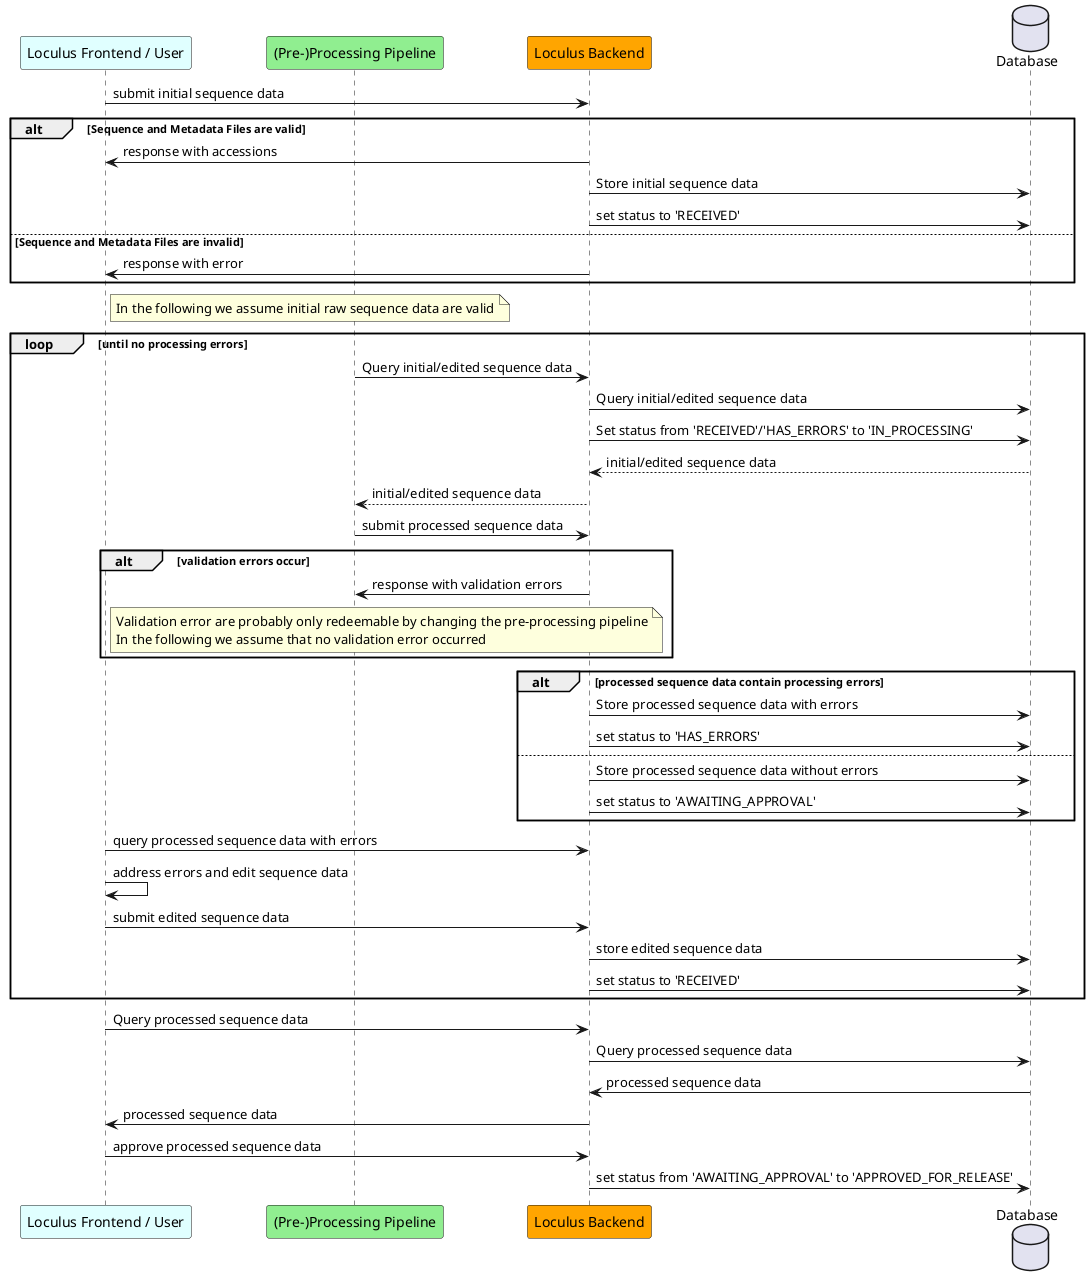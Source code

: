 @startuml
    participant "Loculus Frontend / User" as frontend #LightCyan
    participant "(Pre-)Processing Pipeline" as processing #LightGreen
    participant "Loculus Backend" as backend #Orange
    database "Database" as DB

    frontend -> backend: submit initial sequence data
    alt Sequence and Metadata Files are valid
        backend -> frontend: response with accessions
        backend -> DB: Store initial sequence data
        backend -> DB: set status to 'RECEIVED'
    else Sequence and Metadata Files are invalid
        backend -> frontend: response with error
    end

   note right of frontend
      In the following we assume initial raw sequence data are valid
   end note

    loop until no processing errors

        processing -> backend: Query initial/edited sequence data
        backend -> DB: Query initial/edited sequence data
        backend -> DB: Set status from 'RECEIVED'/'HAS_ERRORS' to 'IN_PROCESSING'
        DB --> backend: initial/edited sequence data
        backend --> processing: initial/edited sequence data

        processing -> backend: submit processed sequence data
        alt validation errors occur
            backend -> processing: response with validation errors
             note right of frontend
                  Validation error are probably only redeemable by changing the pre-processing pipeline
                  In the following we assume that no validation error occurred
               end note
        end loop

        alt processed sequence data contain processing errors
            backend -> DB: Store processed sequence data with errors
            backend -> DB: set status to 'HAS_ERRORS'
        else
            backend -> DB: Store processed sequence data without errors
            backend -> DB: set status to 'AWAITING_APPROVAL'
        end
         frontend -> backend: query processed sequence data with errors
        frontend -> frontend: address errors and edit sequence data

        frontend -> backend: submit edited sequence data
        backend -> DB: store edited sequence data
        backend -> DB: set status to 'RECEIVED'
    end loop


    frontend -> backend: Query processed sequence data
    backend -> DB: Query processed sequence data
    DB -> backend: processed sequence data
    backend -> frontend: processed sequence data

    frontend -> backend: approve processed sequence data
    backend -> DB: set status from 'AWAITING_APPROVAL' to 'APPROVED_FOR_RELEASE'

@enduml

